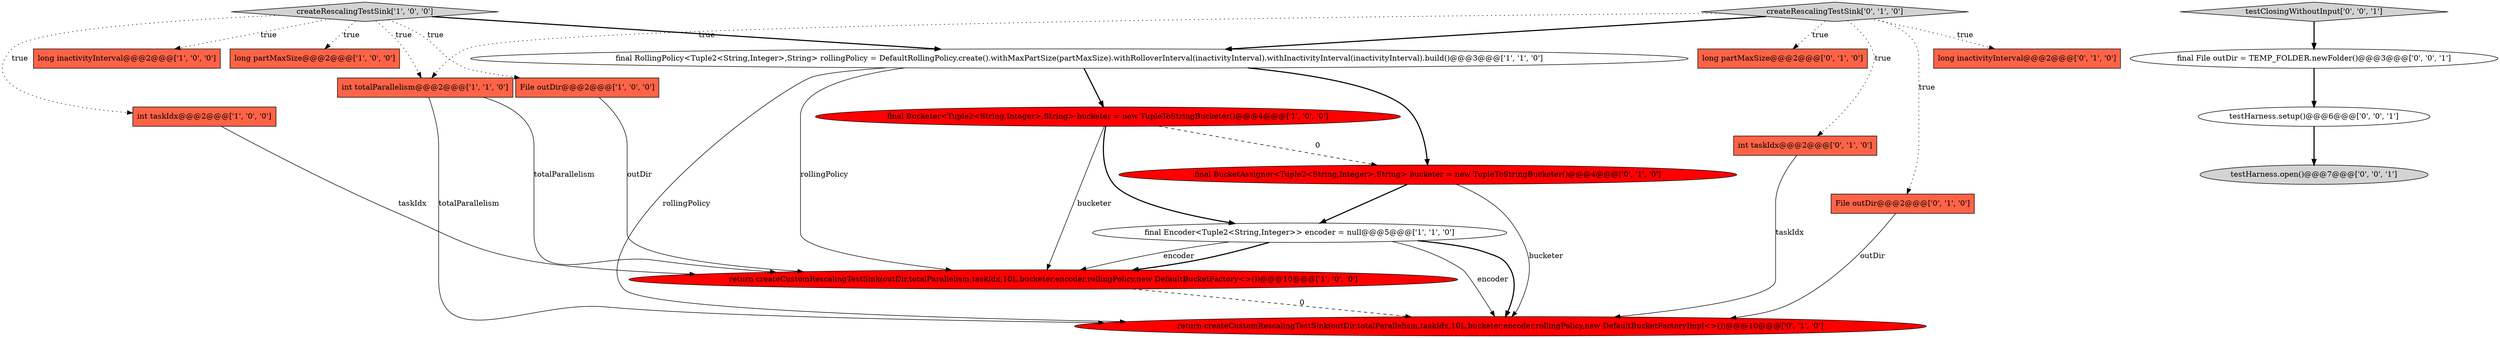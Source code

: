 digraph {
9 [style = filled, label = "createRescalingTestSink['1', '0', '0']", fillcolor = lightgray, shape = diamond image = "AAA0AAABBB1BBB"];
13 [style = filled, label = "int taskIdx@@@2@@@['0', '1', '0']", fillcolor = tomato, shape = box image = "AAA0AAABBB2BBB"];
2 [style = filled, label = "final Bucketer<Tuple2<String,Integer>,String> bucketer = new TupleToStringBucketer()@@@4@@@['1', '0', '0']", fillcolor = red, shape = ellipse image = "AAA1AAABBB1BBB"];
5 [style = filled, label = "File outDir@@@2@@@['1', '0', '0']", fillcolor = tomato, shape = box image = "AAA0AAABBB1BBB"];
20 [style = filled, label = "final File outDir = TEMP_FOLDER.newFolder()@@@3@@@['0', '0', '1']", fillcolor = white, shape = ellipse image = "AAA0AAABBB3BBB"];
10 [style = filled, label = "long partMaxSize@@@2@@@['0', '1', '0']", fillcolor = tomato, shape = box image = "AAA0AAABBB2BBB"];
19 [style = filled, label = "testHarness.open()@@@7@@@['0', '0', '1']", fillcolor = lightgray, shape = ellipse image = "AAA0AAABBB3BBB"];
17 [style = filled, label = "testHarness.setup()@@@6@@@['0', '0', '1']", fillcolor = white, shape = ellipse image = "AAA0AAABBB3BBB"];
18 [style = filled, label = "testClosingWithoutInput['0', '0', '1']", fillcolor = lightgray, shape = diamond image = "AAA0AAABBB3BBB"];
16 [style = filled, label = "return createCustomRescalingTestSink(outDir,totalParallelism,taskIdx,10L,bucketer,encoder,rollingPolicy,new DefaultBucketFactoryImpl<>())@@@10@@@['0', '1', '0']", fillcolor = red, shape = ellipse image = "AAA1AAABBB2BBB"];
7 [style = filled, label = "long inactivityInterval@@@2@@@['1', '0', '0']", fillcolor = tomato, shape = box image = "AAA0AAABBB1BBB"];
4 [style = filled, label = "long partMaxSize@@@2@@@['1', '0', '0']", fillcolor = tomato, shape = box image = "AAA0AAABBB1BBB"];
12 [style = filled, label = "createRescalingTestSink['0', '1', '0']", fillcolor = lightgray, shape = diamond image = "AAA0AAABBB2BBB"];
1 [style = filled, label = "final RollingPolicy<Tuple2<String,Integer>,String> rollingPolicy = DefaultRollingPolicy.create().withMaxPartSize(partMaxSize).withRolloverInterval(inactivityInterval).withInactivityInterval(inactivityInterval).build()@@@3@@@['1', '1', '0']", fillcolor = white, shape = ellipse image = "AAA0AAABBB1BBB"];
6 [style = filled, label = "return createCustomRescalingTestSink(outDir,totalParallelism,taskIdx,10L,bucketer,encoder,rollingPolicy,new DefaultBucketFactory<>())@@@10@@@['1', '0', '0']", fillcolor = red, shape = ellipse image = "AAA1AAABBB1BBB"];
15 [style = filled, label = "File outDir@@@2@@@['0', '1', '0']", fillcolor = tomato, shape = box image = "AAA0AAABBB2BBB"];
0 [style = filled, label = "int taskIdx@@@2@@@['1', '0', '0']", fillcolor = tomato, shape = box image = "AAA0AAABBB1BBB"];
3 [style = filled, label = "final Encoder<Tuple2<String,Integer>> encoder = null@@@5@@@['1', '1', '0']", fillcolor = white, shape = ellipse image = "AAA0AAABBB1BBB"];
8 [style = filled, label = "int totalParallelism@@@2@@@['1', '1', '0']", fillcolor = tomato, shape = box image = "AAA0AAABBB1BBB"];
14 [style = filled, label = "long inactivityInterval@@@2@@@['0', '1', '0']", fillcolor = tomato, shape = box image = "AAA0AAABBB2BBB"];
11 [style = filled, label = "final BucketAssigner<Tuple2<String,Integer>,String> bucketer = new TupleToStringBucketer()@@@4@@@['0', '1', '0']", fillcolor = red, shape = ellipse image = "AAA1AAABBB2BBB"];
20->17 [style = bold, label=""];
9->0 [style = dotted, label="true"];
12->8 [style = dotted, label="true"];
2->3 [style = bold, label=""];
12->15 [style = dotted, label="true"];
8->6 [style = solid, label="totalParallelism"];
3->6 [style = bold, label=""];
3->16 [style = bold, label=""];
12->1 [style = bold, label=""];
2->6 [style = solid, label="bucketer"];
3->6 [style = solid, label="encoder"];
3->16 [style = solid, label="encoder"];
17->19 [style = bold, label=""];
1->11 [style = bold, label=""];
9->8 [style = dotted, label="true"];
12->14 [style = dotted, label="true"];
18->20 [style = bold, label=""];
12->13 [style = dotted, label="true"];
6->16 [style = dashed, label="0"];
12->10 [style = dotted, label="true"];
1->6 [style = solid, label="rollingPolicy"];
11->16 [style = solid, label="bucketer"];
11->3 [style = bold, label=""];
5->6 [style = solid, label="outDir"];
9->4 [style = dotted, label="true"];
13->16 [style = solid, label="taskIdx"];
15->16 [style = solid, label="outDir"];
2->11 [style = dashed, label="0"];
0->6 [style = solid, label="taskIdx"];
1->2 [style = bold, label=""];
9->7 [style = dotted, label="true"];
9->1 [style = bold, label=""];
8->16 [style = solid, label="totalParallelism"];
1->16 [style = solid, label="rollingPolicy"];
9->5 [style = dotted, label="true"];
}
